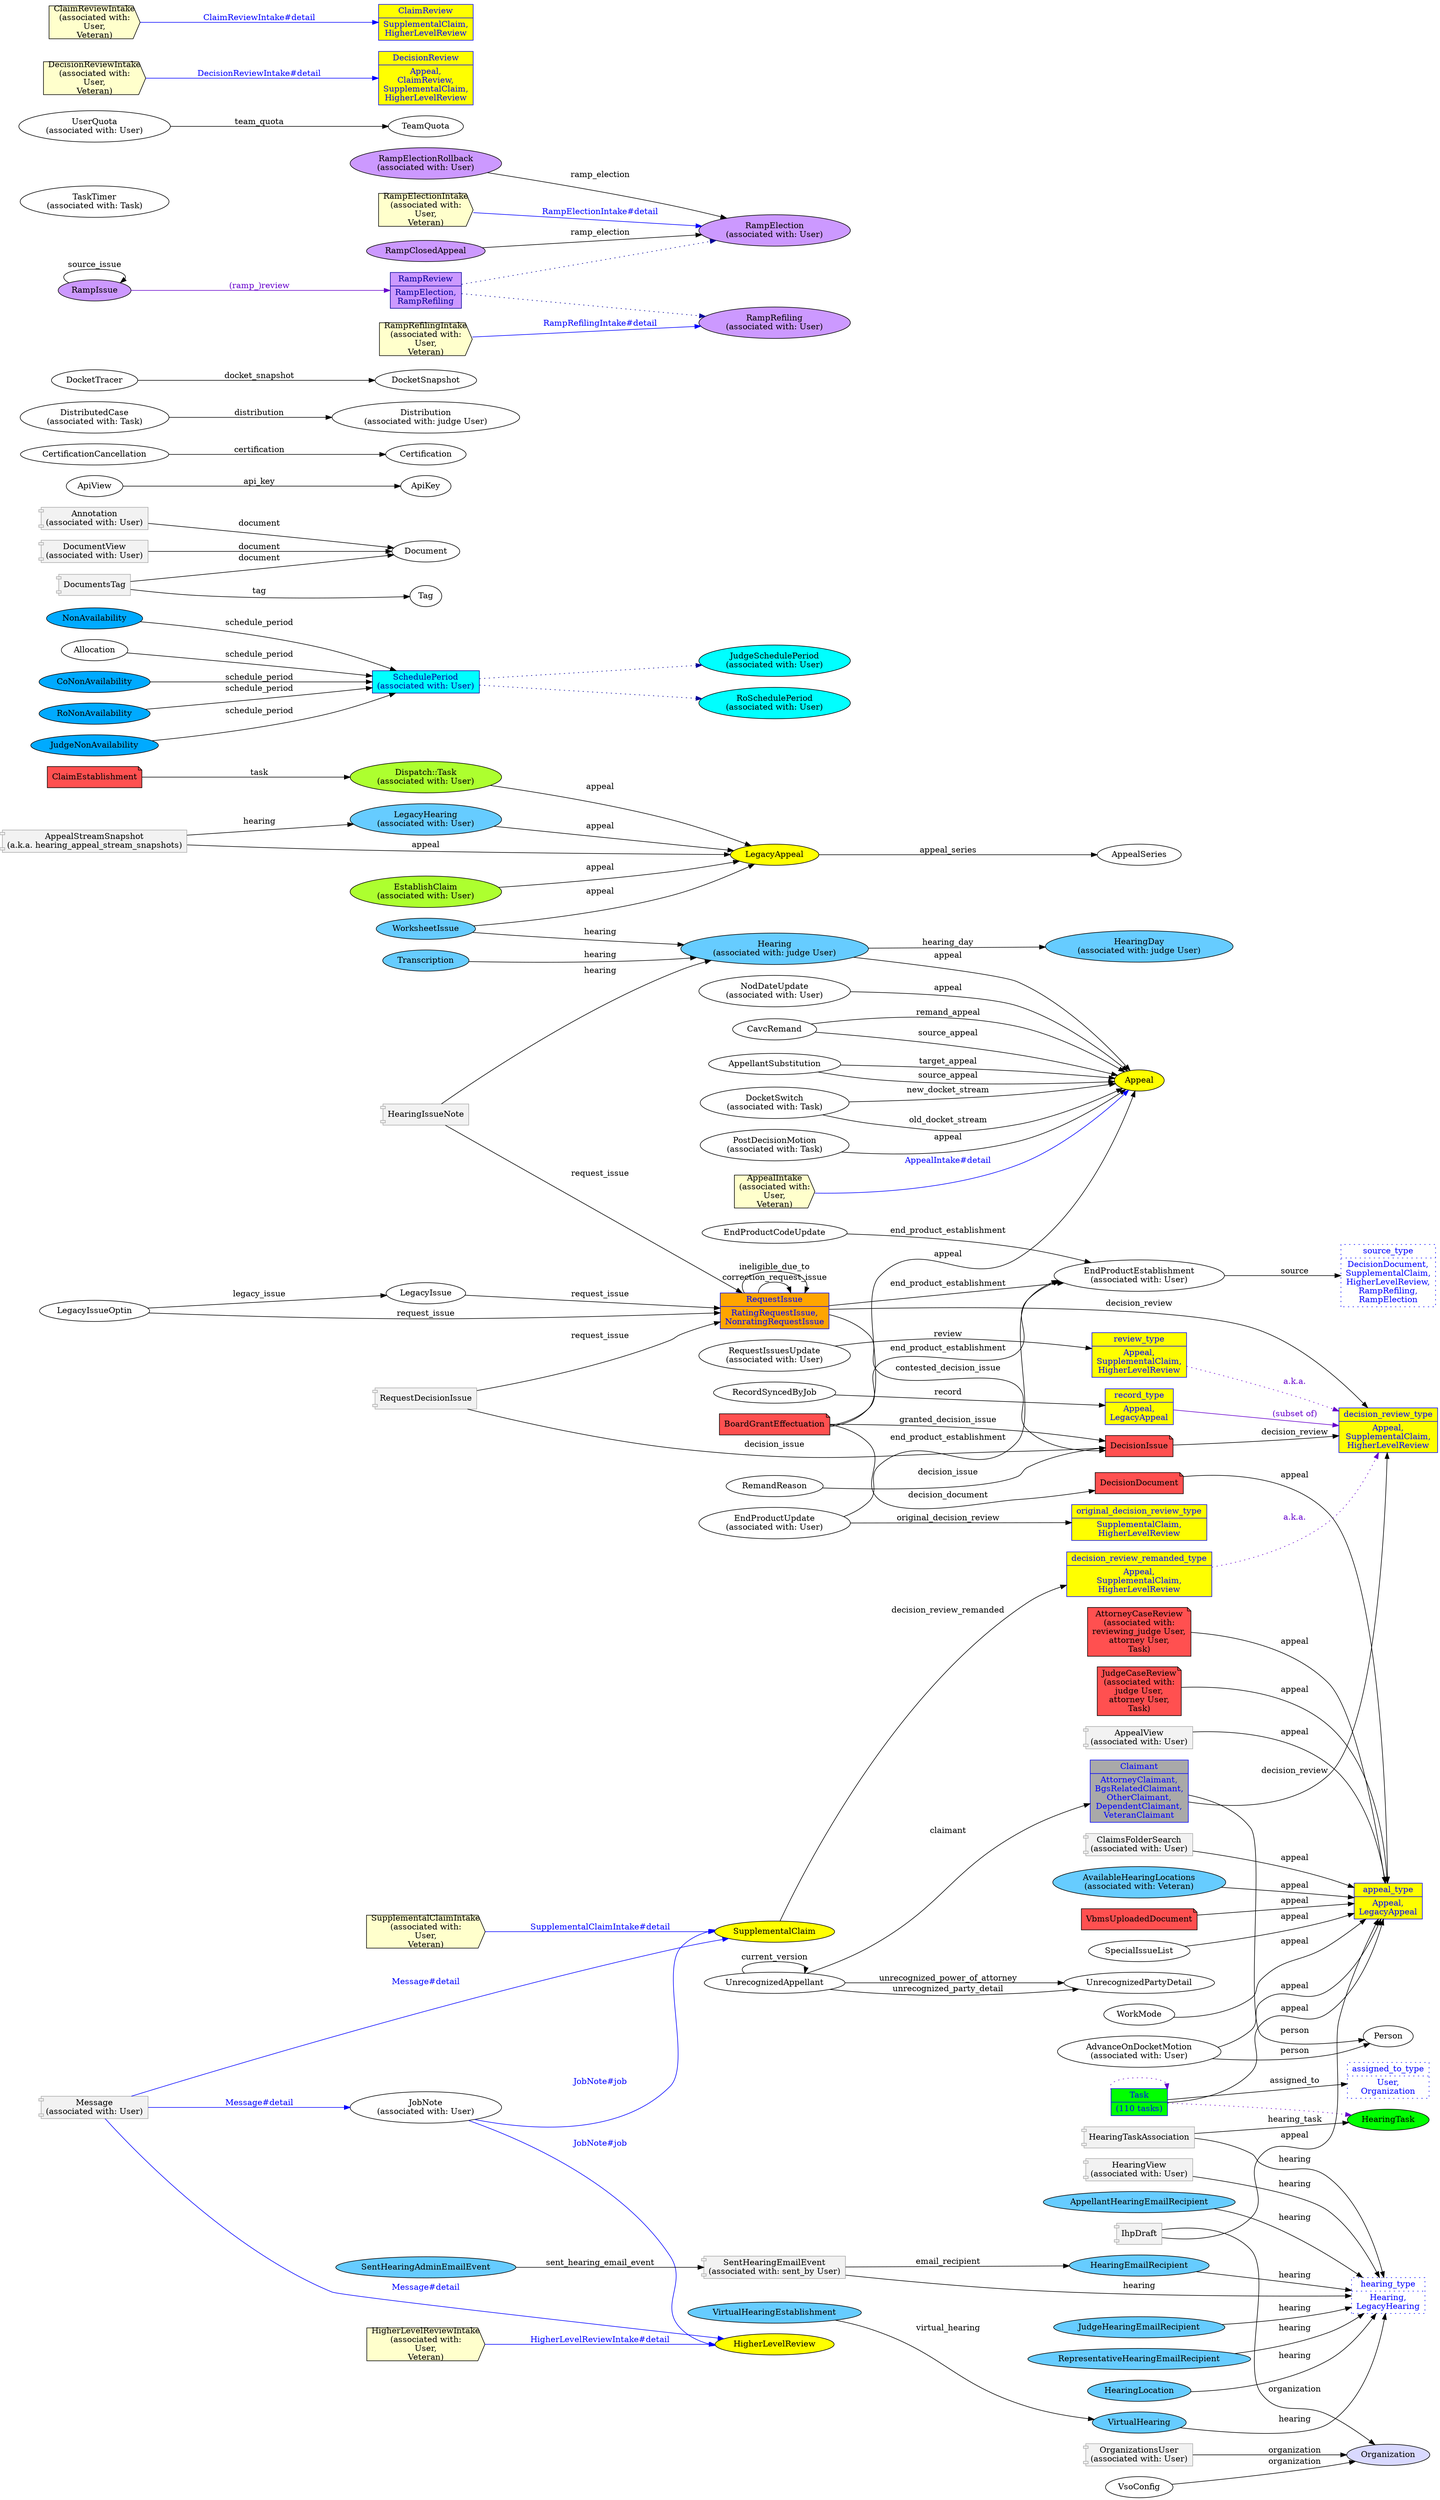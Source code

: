 digraph belongs_to_erd {
	graph [bb="0,0,2442.8,4245",
		rankdir=LR
	];
	node [label="\N"];
	AppealSeries	[
		label=AppealSeries,
		];
	LegacyAppeal	[fillcolor="#ffff00",
		label=LegacyAppeal,
		style=filled,
		];
	LegacyAppeal -> AppealSeries	[label=appeal_series,
		];
	HearingTask	[fillcolor="#00ff00",
		label=HearingTask,
		style=filled,
		];
	HearingTaskAssociation	[color="#aaaaaa",
		fillcolor="#f2f2f2",
		label=HearingTaskAssociation,
		shape=component,
		style=filled,
		];
	HearingTaskAssociation -> HearingTask	[label=hearing_task,
		];
	hearing_type	[color="#0000ff",
		fontcolor="#0000ff",
		label="hearing_type|Hearing,\nLegacyHearing",
		shape=record,
		style=dotted,
		];
	HearingTaskAssociation -> hearing_type	[label=hearing,
		];
	SchedulePeriod	[color="#000099",
		fillcolor="#00ffff",
		fontcolor="#000099",
		label="SchedulePeriod\n(associated with: User)",
		shape=record,
		style=filled,
		];
	JudgeSchedulePeriod	[fillcolor="#00ffff",
		label="JudgeSchedulePeriod\n(associated with: User)",
		style=filled,
		];
	SchedulePeriod -> JudgeSchedulePeriod	[color="#000099",
		style=dotted];
	RoSchedulePeriod	[fillcolor="#00ffff",
		label="RoSchedulePeriod\n(associated with: User)",
		style=filled,
		];
	SchedulePeriod -> RoSchedulePeriod	[color="#000099",
		style=dotted];
	NonAvailability	[fillcolor="#00aaff",
		label=NonAvailability,
		style=filled,
		];
	NonAvailability -> SchedulePeriod	[label=schedule_period,
		];
	DecisionIssue	[fillcolor="#ff5050",
		label=DecisionIssue,
		shape=note,
		style=filled,
		];
	decision_review_type	[color="#0000ff",
		fillcolor="#ffff00",
		fontcolor="#0000ff",
		label="decision_review_type|Appeal,\nSupplementalClaim,\nHigherLevelReview",
		shape=record,
		style=filled,
		];
	DecisionIssue -> decision_review_type	[label=decision_review,
		];
	RemandReason	[
		label=RemandReason,
		];
	RemandReason -> DecisionIssue	[label=decision_issue,
		];
	Task	[color="#0000ff",
		fillcolor="#00ff00",
		fontcolor="#0000ff",
		label="Task|(110 tasks)",
		shape=record,
		style=filled,
		];
	Task -> HearingTask	[color="#6600cc",
		fontcolor="#6600cc",
		style=dotted];
	Task -> Task	[color="#6600cc",
		fontcolor="#6600cc",
		style=dotted];
	assigned_to_type	[color="#0000ff",
		fontcolor="#0000ff",
		label="assigned_to_type|User,\nOrganization",
		shape=record,
		style=dotted,
		];
	Task -> assigned_to_type	[label=assigned_to,
		];
	appeal_type	[color="#0000ff",
		fillcolor="#ffff00",
		fontcolor="#0000ff",
		label="appeal_type|Appeal,\nLegacyAppeal",
		shape=record,
		style=filled,
		];
	Task -> appeal_type	[label=appeal,
		];
	HearingDay	[fillcolor="#66ccff",
		label="HearingDay\n(associated with: judge User)",
		style=filled,
		];
	JobNote	[
		label="JobNote\n(associated with: User)",
		];
	SupplementalClaim	[fillcolor="#ffff00",
		label=SupplementalClaim,
		style=filled,
		];
	JobNote -> SupplementalClaim	[color="#0000ff",
		fontcolor="#0000ff",
		label="JobNote#job",
		];
	HigherLevelReview	[fillcolor="#ffff00",
		label=HigherLevelReview,
		style=filled,
		];
	JobNote -> HigherLevelReview	[color="#0000ff",
		fontcolor="#0000ff",
		label="JobNote#job",
		];
	RequestIssue	[color="#0000ff",
		fillcolor="#ffa500",
		fontcolor="#0000ff",
		label="RequestIssue|RatingRequestIssue,\nNonratingRequestIssue",
		shape=record,
		style=filled,
		];
	RequestIssue -> DecisionIssue	[label=contested_decision_issue,
		];
	RequestIssue -> decision_review_type	[label=decision_review,
		];
	RequestIssue -> RequestIssue	[label=correction_request_issue,
		];
	RequestIssue -> RequestIssue	[label=ineligible_due_to,
		];
	EndProductEstablishment	[
		label="EndProductEstablishment\n(associated with: User)",
		];
	RequestIssue -> EndProductEstablishment	[label=end_product_establishment,
		];
	source_type	[color="#0000ff",
		fontcolor="#0000ff",
		label="source_type|DecisionDocument,\nSupplementalClaim,\nHigherLevelReview,\nRampRefiling,\nRampElection",
		shape=record,
		style=dotted,
		];
	EndProductEstablishment -> source_type	[label=source,
		];
	Claimant	[color="#0000ff",
		fillcolor="#a9a9a9",
		fontcolor="#0000ff",
		label="Claimant|AttorneyClaimant,\nBgsRelatedClaimant,\nOtherClaimant,\nDependentClaimant,\nVeteranClaimant",
		shape=record,
		style=filled,
		];
	Claimant -> decision_review_type	[label=decision_review,
		];
	Person	[
		label=Person,
		];
	Claimant -> Person	[label=person,
		];
	AttorneyCaseReview	[fillcolor="#ff5050",
		label="AttorneyCaseReview\n(associated with:\nreviewing_judge User,\nattorney User,\nTask)",
		shape=note,
		style=filled,
		];
	AttorneyCaseReview -> appeal_type	[label=appeal,
		];
	RequestDecisionIssue	[color="#aaaaaa",
		fillcolor="#f2f2f2",
		label=RequestDecisionIssue,
		shape=component,
		style=filled,
		];
	RequestDecisionIssue -> DecisionIssue	[label=decision_issue,
		];
	RequestDecisionIssue -> RequestIssue	[label=request_issue,
		];
	JudgeCaseReview	[fillcolor="#ff5050",
		label="JudgeCaseReview\n(associated with:\njudge User,\nattorney User,\nTask)",
		shape=note,
		style=filled,
		];
	JudgeCaseReview -> appeal_type	[label=appeal,
		];
	RequestIssuesUpdate	[
		label="RequestIssuesUpdate\n(associated with: User)",
		];
	review_type	[color="#0000ff",
		fillcolor="#ffff00",
		fontcolor="#0000ff",
		label="review_type|Appeal,\nSupplementalClaim,\nHigherLevelReview",
		shape=record,
		style=filled,
		];
	RequestIssuesUpdate -> review_type	[label=review,
		];
	review_type -> decision_review_type	[color="#6600cc",
		fontcolor="#6600cc",
		label="a.k.a.",
		style=dotted];
	"Dispatch::Task"	[fillcolor="#adff2f",
		label="Dispatch::Task\n(associated with: User)",
		style=filled,
		];
	"Dispatch::Task" -> LegacyAppeal	[label=appeal,
		];
	WorksheetIssue	[fillcolor="#66ccff",
		label=WorksheetIssue,
		style=filled,
		];
	WorksheetIssue -> LegacyAppeal	[label=appeal,
		];
	Hearing	[fillcolor="#66ccff",
		label="Hearing\n(associated with: judge User)",
		style=filled,
		];
	WorksheetIssue -> Hearing	[label=hearing,
		];
	Hearing -> HearingDay	[label=hearing_day,
		];
	Appeal	[fillcolor="#ffff00",
		label=Appeal,
		style=filled,
		];
	Hearing -> Appeal	[label=appeal,
		];
	AppealView	[color="#aaaaaa",
		fillcolor="#f2f2f2",
		label="AppealView\n(associated with: User)",
		shape=component,
		style=filled,
		];
	AppealView -> appeal_type	[label=appeal,
		];
	ClaimsFolderSearch	[color="#aaaaaa",
		fillcolor="#f2f2f2",
		label="ClaimsFolderSearch\n(associated with: User)",
		shape=component,
		style=filled,
		];
	ClaimsFolderSearch -> appeal_type	[label=appeal,
		];
	DecisionDocument	[fillcolor="#ff5050",
		label=DecisionDocument,
		shape=note,
		style=filled,
		];
	DecisionDocument -> appeal_type	[label=appeal,
		];
	AvailableHearingLocations	[fillcolor="#66ccff",
		label="AvailableHearingLocations\n(associated with: Veteran)",
		style=filled,
		];
	AvailableHearingLocations -> appeal_type	[label=appeal,
		];
	VbmsUploadedDocument	[fillcolor="#ff5050",
		label=VbmsUploadedDocument,
		shape=note,
		style=filled,
		];
	VbmsUploadedDocument -> appeal_type	[label=appeal,
		];
	SpecialIssueList	[
		label=SpecialIssueList,
		];
	SpecialIssueList -> appeal_type	[label=appeal,
		];
	NodDateUpdate	[
		label="NodDateUpdate\n(associated with: User)",
		];
	NodDateUpdate -> Appeal	[label=appeal,
		];
	record_type	[color="#0000ff",
		fillcolor="#ffff00",
		fontcolor="#0000ff",
		label="record_type|Appeal,\nLegacyAppeal",
		shape=record,
		style=filled,
		];
	record_type -> decision_review_type	[color="#6600cc",
		fontcolor="#6600cc",
		label="(subset of)",
		];
	RecordSyncedByJob	[
		label=RecordSyncedByJob,
		];
	RecordSyncedByJob -> record_type	[label=record,
		];
	WorkMode	[
		label=WorkMode,
		];
	WorkMode -> appeal_type	[label=appeal,
		];
	HearingEmailRecipient	[fillcolor="#66ccff",
		label=HearingEmailRecipient,
		style=filled,
		];
	HearingEmailRecipient -> hearing_type	[label=hearing,
		];
	SentHearingEmailEvent	[color="#aaaaaa",
		fillcolor="#f2f2f2",
		label="SentHearingEmailEvent\n(associated with: sent_by User)",
		shape=component,
		style=filled,
		];
	SentHearingEmailEvent -> hearing_type	[label=hearing,
		];
	SentHearingEmailEvent -> HearingEmailRecipient	[label=email_recipient,
		];
	LegacyHearing	[fillcolor="#66ccff",
		label="LegacyHearing\n(associated with: User)",
		style=filled,
		];
	LegacyHearing -> LegacyAppeal	[label=appeal,
		];
	CavcRemand	[
		label=CavcRemand,
		];
	CavcRemand -> Appeal	[label=source_appeal,
		];
	CavcRemand -> Appeal	[label=remand_appeal,
		];
	Organization	[fillcolor="#d9d9ff",
		label=Organization,
		style=filled,
		];
	OrganizationsUser	[color="#aaaaaa",
		fillcolor="#f2f2f2",
		label="OrganizationsUser\n(associated with: User)",
		shape=component,
		style=filled,
		];
	OrganizationsUser -> Organization	[label=organization,
		];
	VirtualHearing	[fillcolor="#66ccff",
		label=VirtualHearing,
		style=filled,
		];
	VirtualHearing -> hearing_type	[label=hearing,
		];
	AdvanceOnDocketMotion	[
		label="AdvanceOnDocketMotion\n(associated with: User)",
		];
	AdvanceOnDocketMotion -> appeal_type	[label=appeal,
		];
	AdvanceOnDocketMotion -> Person	[label=person,
		];
	Document	[
		label=Document,
		];
	Annotation	[color="#aaaaaa",
		fillcolor="#f2f2f2",
		label="Annotation\n(associated with: User)",
		shape=component,
		style=filled,
		];
	Annotation -> Document	[label=document,
		];
	ApiKey	[
		label=ApiKey,
		];
	ApiView	[
		label=ApiView,
		];
	ApiView -> ApiKey	[label=api_key,
		];
	AppealStreamSnapshot	[color="#aaaaaa",
		fillcolor="#f2f2f2",
		label="AppealStreamSnapshot\n(a.k.a. hearing_appeal_stream_snapshots)",
		shape=component,
		style=filled,
		];
	AppealStreamSnapshot -> LegacyAppeal	[label=appeal,
		];
	AppealStreamSnapshot -> LegacyHearing	[label=hearing,
		];
	AppellantSubstitution	[
		label=AppellantSubstitution,
		];
	AppellantSubstitution -> Appeal	[label=source_appeal,
		];
	AppellantSubstitution -> Appeal	[label=target_appeal,
		];
	BoardGrantEffectuation	[fillcolor="#ff5050",
		label=BoardGrantEffectuation,
		shape=note,
		style=filled,
		];
	BoardGrantEffectuation -> DecisionIssue	[label=granted_decision_issue,
		];
	BoardGrantEffectuation -> EndProductEstablishment	[label=end_product_establishment,
		];
	BoardGrantEffectuation -> DecisionDocument	[label=decision_document,
		];
	BoardGrantEffectuation -> Appeal	[label=appeal,
		];
	Certification	[
		label=Certification,
		];
	CertificationCancellation	[
		label=CertificationCancellation,
		];
	CertificationCancellation -> Certification	[label=certification,
		];
	ClaimEstablishment	[fillcolor="#ff5050",
		label=ClaimEstablishment,
		shape=note,
		style=filled,
		];
	ClaimEstablishment -> "Dispatch::Task"	[label=task,
		];
	Distribution	[
		label="Distribution\n(associated with: judge User)",
		];
	DistributedCase	[
		label="DistributedCase\n(associated with: Task)",
		];
	DistributedCase -> Distribution	[label=distribution,
		];
	DocketSwitch	[
		label="DocketSwitch\n(associated with: Task)",
		];
	DocketSwitch -> Appeal	[label=old_docket_stream,
		];
	DocketSwitch -> Appeal	[label=new_docket_stream,
		];
	DocketSnapshot	[
		label=DocketSnapshot,
		];
	DocketTracer	[
		label=DocketTracer,
		];
	DocketTracer -> DocketSnapshot	[label=docket_snapshot,
		];
	DocumentView	[color="#aaaaaa",
		fillcolor="#f2f2f2",
		label="DocumentView\n(associated with: User)",
		shape=component,
		style=filled,
		];
	DocumentView -> Document	[label=document,
		];
	DocumentsTag	[color="#aaaaaa",
		fillcolor="#f2f2f2",
		label=DocumentsTag,
		shape=component,
		style=filled,
		];
	DocumentsTag -> Document	[label=document,
		];
	Tag	[
		label=Tag,
		];
	DocumentsTag -> Tag	[label=tag,
		];
	EndProductCodeUpdate	[
		label=EndProductCodeUpdate,
		];
	EndProductCodeUpdate -> EndProductEstablishment	[label=end_product_establishment,
		];
	EndProductUpdate	[
		label="EndProductUpdate\n(associated with: User)",
		];
	EndProductUpdate -> EndProductEstablishment	[label=end_product_establishment,
		];
	original_decision_review_type	[color="#0000ff",
		fillcolor="#ffff00",
		fontcolor="#0000ff",
		label="original_decision_review_type|SupplementalClaim,\nHigherLevelReview",
		shape=record,
		style=filled,
		];
	EndProductUpdate -> original_decision_review_type	[label=original_decision_review,
		];
	HearingIssueNote	[color="#aaaaaa",
		fillcolor="#f2f2f2",
		label=HearingIssueNote,
		shape=component,
		style=filled,
		];
	HearingIssueNote -> RequestIssue	[label=request_issue,
		];
	HearingIssueNote -> Hearing	[label=hearing,
		];
	HearingLocation	[fillcolor="#66ccff",
		label=HearingLocation,
		style=filled,
		];
	HearingLocation -> hearing_type	[label=hearing,
		];
	HearingView	[color="#aaaaaa",
		fillcolor="#f2f2f2",
		label="HearingView\n(associated with: User)",
		shape=component,
		style=filled,
		];
	HearingView -> hearing_type	[label=hearing,
		];
	Allocation	[
		label=Allocation,
		];
	Allocation -> SchedulePeriod	[label=schedule_period,
		];
	SentHearingAdminEmailEvent	[fillcolor="#66ccff",
		label=SentHearingAdminEmailEvent,
		style=filled,
		];
	SentHearingAdminEmailEvent -> SentHearingEmailEvent	[label=sent_hearing_email_event,
		];
	Transcription	[fillcolor="#66ccff",
		label=Transcription,
		style=filled,
		];
	Transcription -> Hearing	[label=hearing,
		];
	VirtualHearingEstablishment	[fillcolor="#66ccff",
		label=VirtualHearingEstablishment,
		style=filled,
		];
	VirtualHearingEstablishment -> VirtualHearing	[label=virtual_hearing,
		];
	IhpDraft	[color="#aaaaaa",
		fillcolor="#f2f2f2",
		label=IhpDraft,
		shape=component,
		style=filled,
		];
	IhpDraft -> appeal_type	[label=appeal,
		];
	IhpDraft -> Organization	[label=organization,
		];
	LegacyIssue	[
		label=LegacyIssue,
		];
	LegacyIssue -> RequestIssue	[label=request_issue,
		];
	LegacyIssueOptin	[
		label=LegacyIssueOptin,
		];
	LegacyIssueOptin -> RequestIssue	[label=request_issue,
		];
	LegacyIssueOptin -> LegacyIssue	[label=legacy_issue,
		];
	Message	[color="#aaaaaa",
		fillcolor="#f2f2f2",
		label="Message\n(associated with: User)",
		shape=component,
		style=filled,
		];
	Message -> JobNote	[color="#0000ff",
		fontcolor="#0000ff",
		label="Message#detail",
		];
	Message -> SupplementalClaim	[color="#0000ff",
		fontcolor="#0000ff",
		label="Message#detail",
		];
	Message -> HigherLevelReview	[color="#0000ff",
		fontcolor="#0000ff",
		label="Message#detail",
		];
	PostDecisionMotion	[
		label="PostDecisionMotion\n(associated with: Task)",
		];
	PostDecisionMotion -> Appeal	[label=appeal,
		];
	RampElection	[fillcolor="#cc99ff",
		label="RampElection\n(associated with: User)",
		style=filled,
		];
	RampClosedAppeal	[fillcolor="#cc99ff",
		label=RampClosedAppeal,
		style=filled,
		];
	RampClosedAppeal -> RampElection	[label=ramp_election,
		];
	RampReview	[color="#000099",
		fillcolor="#cc99ff",
		fontcolor="#000099",
		label="RampReview|RampElection,\nRampRefiling",
		shape=record,
		style=filled,
		];
	RampReview -> RampElection	[color="#000099",
		style=dotted];
	RampRefiling	[fillcolor="#cc99ff",
		label="RampRefiling\n(associated with: User)",
		style=filled,
		];
	RampReview -> RampRefiling	[color="#000099",
		style=dotted];
	RampElectionRollback	[fillcolor="#cc99ff",
		label="RampElectionRollback\n(associated with: User)",
		style=filled,
		];
	RampElectionRollback -> RampElection	[label=ramp_election,
		];
	RampIssue	[fillcolor="#cc99ff",
		label=RampIssue,
		style=filled,
		];
	RampIssue -> RampReview	[color="#6600cc",
		fontcolor="#6600cc",
		label="(ramp_)review",
		];
	RampIssue -> RampIssue	[label=source_issue,
		];
	TaskTimer	[
		label="TaskTimer\n(associated with: Task)",
		];
	UnrecognizedAppellant	[
		label=UnrecognizedAppellant,
		];
	UnrecognizedAppellant -> Claimant	[label=claimant,
		];
	UnrecognizedAppellant -> UnrecognizedAppellant	[label=current_version,
		];
	UnrecognizedPartyDetail	[
		label=UnrecognizedPartyDetail,
		];
	UnrecognizedAppellant -> UnrecognizedPartyDetail	[label=unrecognized_party_detail,
		];
	UnrecognizedAppellant -> UnrecognizedPartyDetail	[label=unrecognized_power_of_attorney,
		];
	UserQuota	[
		label="UserQuota\n(associated with: User)",
		];
	TeamQuota	[
		label=TeamQuota,
		];
	UserQuota -> TeamQuota	[label=team_quota,
		];
	VsoConfig	[
		label=VsoConfig,
		];
	VsoConfig -> Organization	[label=organization,
		];
	CoNonAvailability	[fillcolor="#00aaff",
		label=CoNonAvailability,
		style=filled,
		];
	CoNonAvailability -> SchedulePeriod	[label=schedule_period,
		];
	RoNonAvailability	[fillcolor="#00aaff",
		label=RoNonAvailability,
		style=filled,
		];
	RoNonAvailability -> SchedulePeriod	[label=schedule_period,
		];
	JudgeNonAvailability	[fillcolor="#00aaff",
		label=JudgeNonAvailability,
		style=filled,
		];
	JudgeNonAvailability -> SchedulePeriod	[label=schedule_period,
		];
	decision_review_remanded_type	[color="#0000ff",
		fillcolor="#ffff00",
		fontcolor="#0000ff",
		label="decision_review_remanded_type|Appeal,\nSupplementalClaim,\nHigherLevelReview",
		shape=record,
		style=filled,
		];
	decision_review_remanded_type -> decision_review_type	[color="#6600cc",
		fontcolor="#6600cc",
		label="a.k.a.",
		style=dotted];
	SupplementalClaim -> decision_review_remanded_type	[label=decision_review_remanded,
		];
	DecisionReviewIntake	[fillcolor="#ffffcc",
		label="DecisionReviewIntake\n(associated with:\nUser,\nVeteran)",
		shape=cds,
		style=filled,
		];
	DecisionReview	[color="#0000ff",
		fillcolor="#ffff00",
		fontcolor="#0000ff",
		label="DecisionReview|Appeal,\nClaimReview,\nSupplementalClaim,\nHigherLevelReview",
		shape=record,
		style=filled,
		];
	DecisionReviewIntake -> DecisionReview	[color="#0000ff",
		fontcolor="#0000ff",
		label="DecisionReviewIntake#detail",
		];
	RampElectionIntake	[fillcolor="#ffffcc",
		label="RampElectionIntake\n(associated with:\nUser,\nVeteran)",
		shape=cds,
		style=filled,
		];
	RampElectionIntake -> RampElection	[color="#0000ff",
		fontcolor="#0000ff",
		label="RampElectionIntake#detail",
		];
	RampRefilingIntake	[fillcolor="#ffffcc",
		label="RampRefilingIntake\n(associated with:\nUser,\nVeteran)",
		shape=cds,
		style=filled,
		];
	RampRefilingIntake -> RampRefiling	[color="#0000ff",
		fontcolor="#0000ff",
		label="RampRefilingIntake#detail",
		];
	AppealIntake	[fillcolor="#ffffcc",
		label="AppealIntake\n(associated with:\nUser,\nVeteran)",
		shape=cds,
		style=filled,
		];
	AppealIntake -> Appeal	[color="#0000ff",
		fontcolor="#0000ff",
		label="AppealIntake#detail",
		];
	ClaimReviewIntake	[fillcolor="#ffffcc",
		label="ClaimReviewIntake\n(associated with:\nUser,\nVeteran)",
		shape=cds,
		style=filled,
		];
	ClaimReview	[color="#0000ff",
		fillcolor="#ffff00",
		fontcolor="#0000ff",
		label="ClaimReview|SupplementalClaim,\nHigherLevelReview",
		shape=record,
		style=filled,
		];
	ClaimReviewIntake -> ClaimReview	[color="#0000ff",
		fontcolor="#0000ff",
		label="ClaimReviewIntake#detail",
		];
	HigherLevelReviewIntake	[fillcolor="#ffffcc",
		label="HigherLevelReviewIntake\n(associated with:\nUser,\nVeteran)",
		shape=cds,
		style=filled,
		];
	HigherLevelReviewIntake -> HigherLevelReview	[color="#0000ff",
		fontcolor="#0000ff",
		label="HigherLevelReviewIntake#detail",
		];
	SupplementalClaimIntake	[fillcolor="#ffffcc",
		label="SupplementalClaimIntake\n(associated with:\nUser,\nVeteran)",
		shape=cds,
		style=filled,
		];
	SupplementalClaimIntake -> SupplementalClaim	[color="#0000ff",
		fontcolor="#0000ff",
		label="SupplementalClaimIntake#detail",
		];
	EstablishClaim	[fillcolor="#adff2f",
		label="EstablishClaim\n(associated with: User)",
		style=filled,
		];
	EstablishClaim -> LegacyAppeal	[label=appeal,
		];
	AppellantHearingEmailRecipient	[fillcolor="#66ccff",
		label=AppellantHearingEmailRecipient,
		style=filled,
		];
	AppellantHearingEmailRecipient -> hearing_type	[label=hearing,
		];
	JudgeHearingEmailRecipient	[fillcolor="#66ccff",
		label=JudgeHearingEmailRecipient,
		style=filled,
		];
	JudgeHearingEmailRecipient -> hearing_type	[label=hearing,
		];
	RepresentativeHearingEmailRecipient	[fillcolor="#66ccff",
		label=RepresentativeHearingEmailRecipient,
		style=filled,
		];
	RepresentativeHearingEmailRecipient -> hearing_type	[label=hearing,
		];
}
